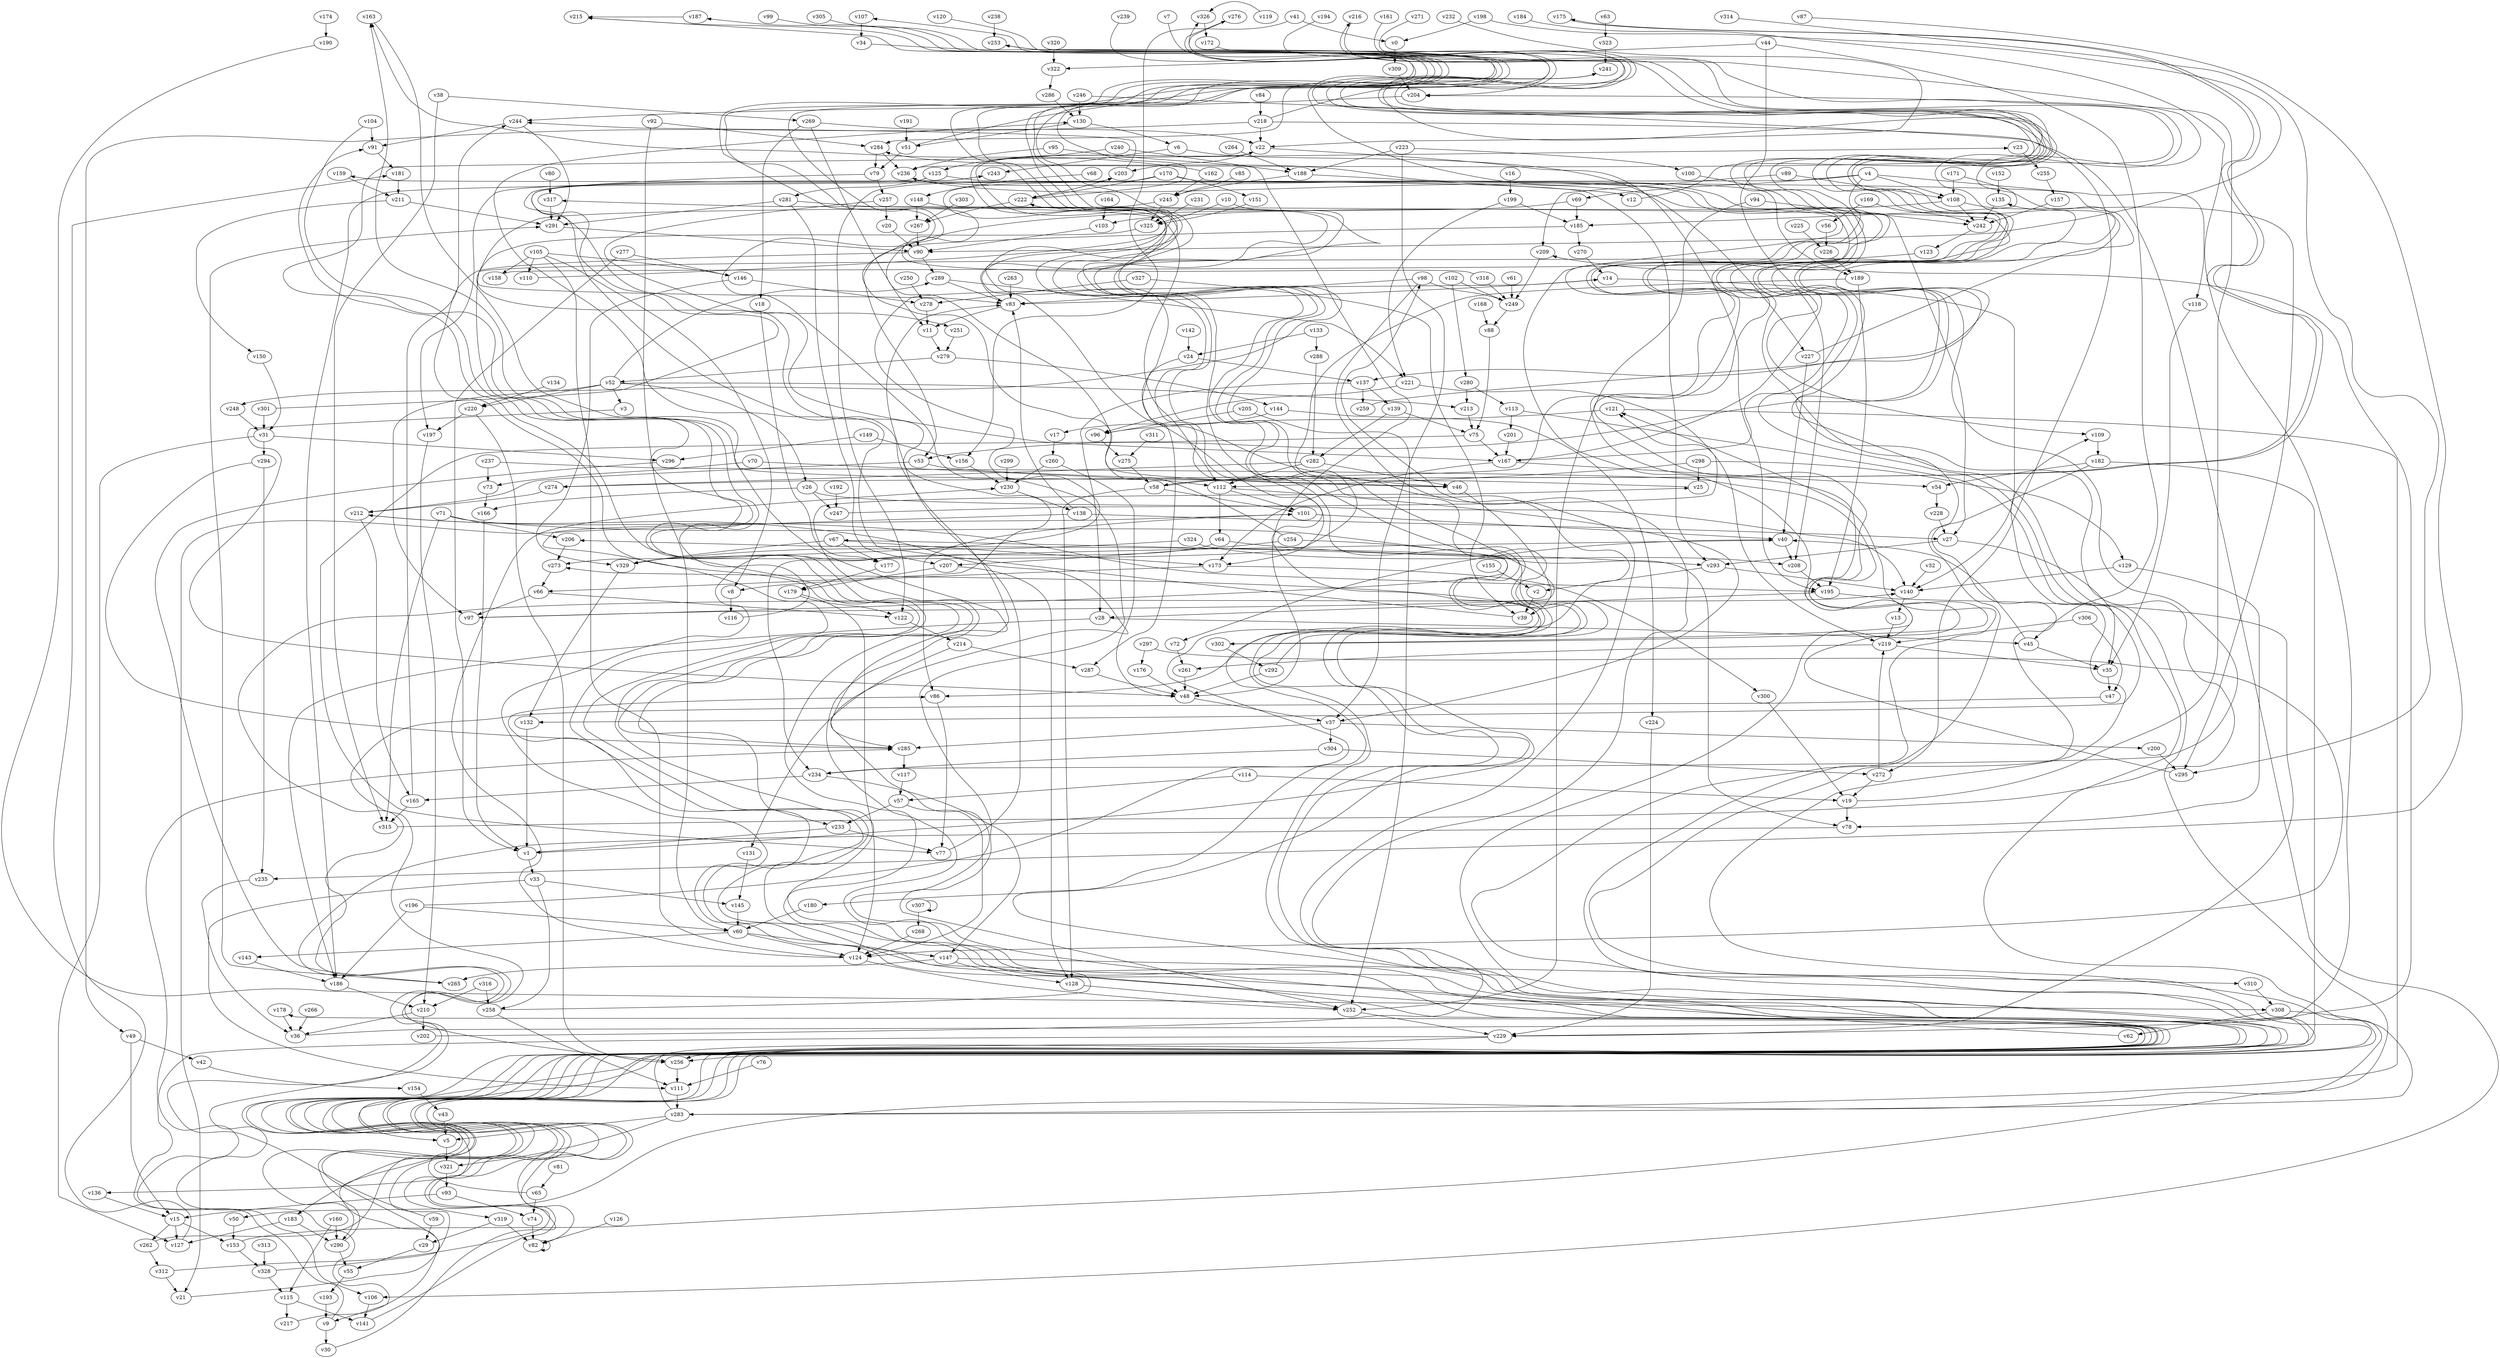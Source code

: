 // Benchmark game 490 - 330 vertices
// time_bound: 134
// targets: v182
digraph G {
    v0 [name="v0", player=0];
    v1 [name="v1", player=1];
    v2 [name="v2", player=0];
    v3 [name="v3", player=1];
    v4 [name="v4", player=0];
    v5 [name="v5", player=1];
    v6 [name="v6", player=1];
    v7 [name="v7", player=0];
    v8 [name="v8", player=1];
    v9 [name="v9", player=0];
    v10 [name="v10", player=0];
    v11 [name="v11", player=0];
    v12 [name="v12", player=0];
    v13 [name="v13", player=0];
    v14 [name="v14", player=1];
    v15 [name="v15", player=1];
    v16 [name="v16", player=0];
    v17 [name="v17", player=1];
    v18 [name="v18", player=1];
    v19 [name="v19", player=1];
    v20 [name="v20", player=0];
    v21 [name="v21", player=1];
    v22 [name="v22", player=0];
    v23 [name="v23", player=0];
    v24 [name="v24", player=1];
    v25 [name="v25", player=1];
    v26 [name="v26", player=1];
    v27 [name="v27", player=0];
    v28 [name="v28", player=1];
    v29 [name="v29", player=1];
    v30 [name="v30", player=0];
    v31 [name="v31", player=1];
    v32 [name="v32", player=1];
    v33 [name="v33", player=1];
    v34 [name="v34", player=0];
    v35 [name="v35", player=0];
    v36 [name="v36", player=0];
    v37 [name="v37", player=0];
    v38 [name="v38", player=1];
    v39 [name="v39", player=1];
    v40 [name="v40", player=1];
    v41 [name="v41", player=0];
    v42 [name="v42", player=0];
    v43 [name="v43", player=0];
    v44 [name="v44", player=0];
    v45 [name="v45", player=0];
    v46 [name="v46", player=1];
    v47 [name="v47", player=1];
    v48 [name="v48", player=0];
    v49 [name="v49", player=1];
    v50 [name="v50", player=1];
    v51 [name="v51", player=1];
    v52 [name="v52", player=0];
    v53 [name="v53", player=1];
    v54 [name="v54", player=1];
    v55 [name="v55", player=0];
    v56 [name="v56", player=0];
    v57 [name="v57", player=0];
    v58 [name="v58", player=0];
    v59 [name="v59", player=1];
    v60 [name="v60", player=0];
    v61 [name="v61", player=0];
    v62 [name="v62", player=1];
    v63 [name="v63", player=0];
    v64 [name="v64", player=1];
    v65 [name="v65", player=0];
    v66 [name="v66", player=1];
    v67 [name="v67", player=0];
    v68 [name="v68", player=1];
    v69 [name="v69", player=1];
    v70 [name="v70", player=1];
    v71 [name="v71", player=0];
    v72 [name="v72", player=0];
    v73 [name="v73", player=1];
    v74 [name="v74", player=0];
    v75 [name="v75", player=0];
    v76 [name="v76", player=0];
    v77 [name="v77", player=1];
    v78 [name="v78", player=0];
    v79 [name="v79", player=0];
    v80 [name="v80", player=1];
    v81 [name="v81", player=0];
    v82 [name="v82", player=0];
    v83 [name="v83", player=1];
    v84 [name="v84", player=1];
    v85 [name="v85", player=1];
    v86 [name="v86", player=0];
    v87 [name="v87", player=0];
    v88 [name="v88", player=0];
    v89 [name="v89", player=1];
    v90 [name="v90", player=1];
    v91 [name="v91", player=1];
    v92 [name="v92", player=0];
    v93 [name="v93", player=1];
    v94 [name="v94", player=0];
    v95 [name="v95", player=1];
    v96 [name="v96", player=1];
    v97 [name="v97", player=1];
    v98 [name="v98", player=1];
    v99 [name="v99", player=0];
    v100 [name="v100", player=1];
    v101 [name="v101", player=0];
    v102 [name="v102", player=0];
    v103 [name="v103", player=0];
    v104 [name="v104", player=0];
    v105 [name="v105", player=0];
    v106 [name="v106", player=0];
    v107 [name="v107", player=1];
    v108 [name="v108", player=0];
    v109 [name="v109", player=1];
    v110 [name="v110", player=1];
    v111 [name="v111", player=0];
    v112 [name="v112", player=0];
    v113 [name="v113", player=0];
    v114 [name="v114", player=1];
    v115 [name="v115", player=1];
    v116 [name="v116", player=1];
    v117 [name="v117", player=0];
    v118 [name="v118", player=1];
    v119 [name="v119", player=0];
    v120 [name="v120", player=1];
    v121 [name="v121", player=1];
    v122 [name="v122", player=1];
    v123 [name="v123", player=1];
    v124 [name="v124", player=0];
    v125 [name="v125", player=0];
    v126 [name="v126", player=0];
    v127 [name="v127", player=0];
    v128 [name="v128", player=0];
    v129 [name="v129", player=0];
    v130 [name="v130", player=0];
    v131 [name="v131", player=1];
    v132 [name="v132", player=0];
    v133 [name="v133", player=1];
    v134 [name="v134", player=0];
    v135 [name="v135", player=0];
    v136 [name="v136", player=0];
    v137 [name="v137", player=1];
    v138 [name="v138", player=0];
    v139 [name="v139", player=0];
    v140 [name="v140", player=1];
    v141 [name="v141", player=1];
    v142 [name="v142", player=1];
    v143 [name="v143", player=1];
    v144 [name="v144", player=0];
    v145 [name="v145", player=0];
    v146 [name="v146", player=0];
    v147 [name="v147", player=1];
    v148 [name="v148", player=1];
    v149 [name="v149", player=1];
    v150 [name="v150", player=1];
    v151 [name="v151", player=0];
    v152 [name="v152", player=0];
    v153 [name="v153", player=0];
    v154 [name="v154", player=0];
    v155 [name="v155", player=0];
    v156 [name="v156", player=0];
    v157 [name="v157", player=1];
    v158 [name="v158", player=1];
    v159 [name="v159", player=0];
    v160 [name="v160", player=1];
    v161 [name="v161", player=1];
    v162 [name="v162", player=0];
    v163 [name="v163", player=1];
    v164 [name="v164", player=1];
    v165 [name="v165", player=1];
    v166 [name="v166", player=1];
    v167 [name="v167", player=1];
    v168 [name="v168", player=1];
    v169 [name="v169", player=1];
    v170 [name="v170", player=1];
    v171 [name="v171", player=1];
    v172 [name="v172", player=0];
    v173 [name="v173", player=0];
    v174 [name="v174", player=1];
    v175 [name="v175", player=0];
    v176 [name="v176", player=1];
    v177 [name="v177", player=1];
    v178 [name="v178", player=1];
    v179 [name="v179", player=0];
    v180 [name="v180", player=1];
    v181 [name="v181", player=1];
    v182 [name="v182", player=1, target=1];
    v183 [name="v183", player=1];
    v184 [name="v184", player=0];
    v185 [name="v185", player=1];
    v186 [name="v186", player=1];
    v187 [name="v187", player=1];
    v188 [name="v188", player=0];
    v189 [name="v189", player=0];
    v190 [name="v190", player=0];
    v191 [name="v191", player=0];
    v192 [name="v192", player=0];
    v193 [name="v193", player=1];
    v194 [name="v194", player=0];
    v195 [name="v195", player=0];
    v196 [name="v196", player=0];
    v197 [name="v197", player=0];
    v198 [name="v198", player=1];
    v199 [name="v199", player=1];
    v200 [name="v200", player=1];
    v201 [name="v201", player=0];
    v202 [name="v202", player=1];
    v203 [name="v203", player=1];
    v204 [name="v204", player=1];
    v205 [name="v205", player=1];
    v206 [name="v206", player=1];
    v207 [name="v207", player=0];
    v208 [name="v208", player=1];
    v209 [name="v209", player=1];
    v210 [name="v210", player=0];
    v211 [name="v211", player=1];
    v212 [name="v212", player=0];
    v213 [name="v213", player=0];
    v214 [name="v214", player=1];
    v215 [name="v215", player=0];
    v216 [name="v216", player=0];
    v217 [name="v217", player=1];
    v218 [name="v218", player=0];
    v219 [name="v219", player=1];
    v220 [name="v220", player=0];
    v221 [name="v221", player=1];
    v222 [name="v222", player=0];
    v223 [name="v223", player=0];
    v224 [name="v224", player=0];
    v225 [name="v225", player=0];
    v226 [name="v226", player=1];
    v227 [name="v227", player=1];
    v228 [name="v228", player=0];
    v229 [name="v229", player=0];
    v230 [name="v230", player=0];
    v231 [name="v231", player=0];
    v232 [name="v232", player=0];
    v233 [name="v233", player=0];
    v234 [name="v234", player=0];
    v235 [name="v235", player=0];
    v236 [name="v236", player=1];
    v237 [name="v237", player=1];
    v238 [name="v238", player=1];
    v239 [name="v239", player=1];
    v240 [name="v240", player=1];
    v241 [name="v241", player=0];
    v242 [name="v242", player=1];
    v243 [name="v243", player=0];
    v244 [name="v244", player=1];
    v245 [name="v245", player=0];
    v246 [name="v246", player=0];
    v247 [name="v247", player=0];
    v248 [name="v248", player=1];
    v249 [name="v249", player=1];
    v250 [name="v250", player=0];
    v251 [name="v251", player=1];
    v252 [name="v252", player=0];
    v253 [name="v253", player=0];
    v254 [name="v254", player=0];
    v255 [name="v255", player=1];
    v256 [name="v256", player=0];
    v257 [name="v257", player=0];
    v258 [name="v258", player=1];
    v259 [name="v259", player=1];
    v260 [name="v260", player=0];
    v261 [name="v261", player=0];
    v262 [name="v262", player=1];
    v263 [name="v263", player=0];
    v264 [name="v264", player=0];
    v265 [name="v265", player=0];
    v266 [name="v266", player=1];
    v267 [name="v267", player=0];
    v268 [name="v268", player=1];
    v269 [name="v269", player=0];
    v270 [name="v270", player=0];
    v271 [name="v271", player=1];
    v272 [name="v272", player=1];
    v273 [name="v273", player=0];
    v274 [name="v274", player=1];
    v275 [name="v275", player=1];
    v276 [name="v276", player=0];
    v277 [name="v277", player=0];
    v278 [name="v278", player=1];
    v279 [name="v279", player=0];
    v280 [name="v280", player=0];
    v281 [name="v281", player=0];
    v282 [name="v282", player=1];
    v283 [name="v283", player=0];
    v284 [name="v284", player=0];
    v285 [name="v285", player=1];
    v286 [name="v286", player=1];
    v287 [name="v287", player=0];
    v288 [name="v288", player=0];
    v289 [name="v289", player=1];
    v290 [name="v290", player=1];
    v291 [name="v291", player=0];
    v292 [name="v292", player=0];
    v293 [name="v293", player=1];
    v294 [name="v294", player=1];
    v295 [name="v295", player=0];
    v296 [name="v296", player=1];
    v297 [name="v297", player=1];
    v298 [name="v298", player=0];
    v299 [name="v299", player=0];
    v300 [name="v300", player=0];
    v301 [name="v301", player=0];
    v302 [name="v302", player=1];
    v303 [name="v303", player=1];
    v304 [name="v304", player=1];
    v305 [name="v305", player=1];
    v306 [name="v306", player=0];
    v307 [name="v307", player=0];
    v308 [name="v308", player=1];
    v309 [name="v309", player=1];
    v310 [name="v310", player=1];
    v311 [name="v311", player=1];
    v312 [name="v312", player=1];
    v313 [name="v313", player=1];
    v314 [name="v314", player=1];
    v315 [name="v315", player=1];
    v316 [name="v316", player=0];
    v317 [name="v317", player=1];
    v318 [name="v318", player=0];
    v319 [name="v319", player=1];
    v320 [name="v320", player=0];
    v321 [name="v321", player=0];
    v322 [name="v322", player=0];
    v323 [name="v323", player=1];
    v324 [name="v324", player=0];
    v325 [name="v325", player=0];
    v326 [name="v326", player=1];
    v327 [name="v327", player=1];
    v328 [name="v328", player=0];
    v329 [name="v329", player=0];

    v0 -> v309;
    v1 -> v33;
    v2 -> v39;
    v3 -> v48 [constraint="t < 5"];
    v4 -> v186;
    v5 -> v321;
    v6 -> v243;
    v7 -> v302 [constraint="t < 6"];
    v8 -> v116;
    v9 -> v285 [constraint="t < 8"];
    v10 -> v273 [constraint="t mod 3 == 0"];
    v11 -> v279;
    v12 -> v241 [constraint="t >= 2"];
    v13 -> v219;
    v14 -> v140;
    v15 -> v262;
    v16 -> v199;
    v17 -> v260;
    v18 -> v177;
    v19 -> v204;
    v20 -> v90;
    v21 -> v178 [constraint="t >= 4"];
    v22 -> v203;
    v23 -> v255;
    v24 -> v137;
    v25 -> v23 [constraint="t >= 1"];
    v26 -> v140;
    v27 -> v35;
    v28 -> v186;
    v29 -> v55;
    v30 -> v236 [constraint="t < 15"];
    v31 -> v127;
    v32 -> v140;
    v33 -> v111;
    v34 -> v319 [constraint="t < 11"];
    v35 -> v47;
    v36 -> v209 [constraint="t mod 2 == 0"];
    v37 -> v200;
    v38 -> v315;
    v39 -> v130 [constraint="t mod 2 == 0"];
    v40 -> v208;
    v41 -> v156;
    v42 -> v154;
    v43 -> v5;
    v44 -> v208;
    v45 -> v40;
    v46 -> v22 [constraint="t >= 2"];
    v47 -> v9 [constraint="t mod 5 == 4"];
    v48 -> v37;
    v49 -> v15;
    v50 -> v153;
    v51 -> v253 [constraint="t mod 3 == 1"];
    v52 -> v3;
    v53 -> v46;
    v54 -> v228;
    v55 -> v193;
    v56 -> v226;
    v57 -> v124;
    v58 -> v175 [constraint="t >= 5"];
    v59 -> v140 [constraint="t < 9"];
    v60 -> v147;
    v61 -> v249;
    v62 -> v212 [constraint="t >= 2"];
    v63 -> v323;
    v64 -> v293;
    v65 -> v86 [constraint="t >= 2"];
    v66 -> v122;
    v67 -> v177;
    v68 -> v148;
    v69 -> v185;
    v70 -> v73;
    v71 -> v180 [constraint="t mod 4 == 0"];
    v72 -> v261;
    v73 -> v166;
    v74 -> v82;
    v75 -> v77 [constraint="t mod 5 == 3"];
    v76 -> v111;
    v77 -> v83;
    v78 -> v256 [constraint="t mod 3 == 2"];
    v79 -> v66 [constraint="t >= 1"];
    v80 -> v317;
    v81 -> v65;
    v82 -> v82;
    v83 -> v222 [constraint="t >= 1"];
    v84 -> v218;
    v85 -> v245;
    v86 -> v77;
    v87 -> v235 [constraint="t >= 5"];
    v88 -> v75;
    v89 -> v108;
    v90 -> v290 [constraint="t mod 2 == 0"];
    v91 -> v181;
    v92 -> v284;
    v93 -> v15;
    v94 -> v252;
    v95 -> v236;
    v96 -> v275;
    v97 -> v206 [constraint="t mod 5 == 1"];
    v98 -> v5 [constraint="t >= 1"];
    v99 -> v173 [constraint="t < 10"];
    v100 -> v136 [constraint="t mod 3 == 1"];
    v101 -> v40;
    v102 -> v249;
    v103 -> v90;
    v104 -> v233 [constraint="t mod 5 == 0"];
    v105 -> v124;
    v106 -> v141;
    v107 -> v34;
    v108 -> v242;
    v109 -> v182;
    v110 -> v22 [constraint="t >= 4"];
    v111 -> v283;
    v112 -> v37 [constraint="t mod 5 == 4"];
    v113 -> v132 [constraint="t >= 1"];
    v114 -> v57;
    v115 -> v141;
    v116 -> v163 [constraint="t < 13"];
    v117 -> v57;
    v118 -> v35;
    v119 -> v326 [constraint="t < 14"];
    v120 -> v97 [constraint="t < 6"];
    v121 -> v96;
    v122 -> v214;
    v123 -> v285 [constraint="t mod 5 == 3"];
    v124 -> v230 [constraint="t < 14"];
    v125 -> v197;
    v126 -> v82;
    v127 -> v181 [constraint="t mod 4 == 0"];
    v128 -> v252;
    v129 -> v78;
    v130 -> v51;
    v131 -> v145;
    v132 -> v1;
    v133 -> v288;
    v134 -> v220;
    v135 -> v242;
    v136 -> v15;
    v137 -> v139;
    v138 -> v83;
    v139 -> v282;
    v140 -> v13;
    v141 -> v109 [constraint="t < 12"];
    v142 -> v24;
    v143 -> v186;
    v144 -> v224;
    v145 -> v60;
    v146 -> v329;
    v147 -> v265;
    v148 -> v248 [constraint="t < 9"];
    v149 -> v156;
    v150 -> v31;
    v151 -> v325;
    v152 -> v135;
    v153 -> v216 [constraint="t < 13"];
    v154 -> v43;
    v155 -> v2;
    v156 -> v230;
    v157 -> v242;
    v158 -> v241 [constraint="t mod 3 == 2"];
    v159 -> v211;
    v160 -> v290;
    v161 -> v234 [constraint="t < 15"];
    v162 -> v163 [constraint="t mod 2 == 1"];
    v163 -> v285 [constraint="t < 15"];
    v164 -> v103;
    v165 -> v244;
    v166 -> v1;
    v167 -> v276 [constraint="t < 15"];
    v168 -> v88;
    v169 -> v56;
    v170 -> v189;
    v171 -> v185 [constraint="t mod 2 == 0"];
    v172 -> v167 [constraint="t >= 2"];
    v173 -> v8;
    v174 -> v190;
    v175 -> v58 [constraint="t < 7"];
    v176 -> v48;
    v177 -> v179;
    v178 -> v36;
    v179 -> v122;
    v180 -> v60;
    v181 -> v211;
    v182 -> v82 [constraint="t mod 4 == 0"];
    v183 -> v127;
    v184 -> v229 [constraint="t mod 4 == 3"];
    v185 -> v252 [constraint="t < 11"];
    v186 -> v210;
    v187 -> v215 [constraint="t mod 4 == 2"];
    v188 -> v12;
    v189 -> v1 [constraint="t mod 5 == 3"];
    v190 -> v308 [constraint="t mod 2 == 0"];
    v191 -> v51;
    v192 -> v247;
    v193 -> v9;
    v194 -> v50 [constraint="t < 5"];
    v195 -> v229;
    v196 -> v203 [constraint="t < 14"];
    v197 -> v210;
    v198 -> v90 [constraint="t mod 4 == 0"];
    v199 -> v185;
    v200 -> v295;
    v201 -> v167;
    v202 -> v98 [constraint="t mod 5 == 4"];
    v203 -> v244 [constraint="t mod 2 == 0"];
    v204 -> v244;
    v205 -> v96;
    v206 -> v273;
    v207 -> v128;
    v208 -> v195;
    v209 -> v249;
    v210 -> v202;
    v211 -> v150;
    v212 -> v195 [constraint="t mod 3 == 1"];
    v213 -> v75;
    v214 -> v287;
    v215 -> v46 [constraint="t < 12"];
    v216 -> v53 [constraint="t >= 2"];
    v217 -> v40 [constraint="t < 5"];
    v218 -> v326 [constraint="t mod 3 == 2"];
    v219 -> v35;
    v220 -> v256;
    v221 -> v219;
    v222 -> v253 [constraint="t mod 4 == 3"];
    v223 -> v188;
    v224 -> v229;
    v225 -> v226;
    v226 -> v189;
    v227 -> v159 [constraint="t >= 1"];
    v228 -> v27;
    v229 -> v106 [constraint="t < 15"];
    v230 -> v138;
    v231 -> v325;
    v232 -> v22 [constraint="t mod 3 == 2"];
    v233 -> v1;
    v234 -> v147;
    v235 -> v36;
    v236 -> v274 [constraint="t mod 3 == 2"];
    v237 -> v302 [constraint="t >= 3"];
    v238 -> v253;
    v239 -> v284 [constraint="t mod 4 == 0"];
    v240 -> v125;
    v241 -> v109 [constraint="t mod 2 == 1"];
    v242 -> v123;
    v243 -> v183 [constraint="t mod 3 == 1"];
    v244 -> v291;
    v245 -> v83 [constraint="t mod 4 == 1"];
    v246 -> v106 [constraint="t mod 4 == 3"];
    v247 -> v121 [constraint="t mod 5 == 1"];
    v248 -> v31;
    v249 -> v88;
    v250 -> v278;
    v251 -> v279;
    v252 -> v229;
    v253 -> v204 [constraint="t mod 4 == 3"];
    v254 -> v187 [constraint="t < 6"];
    v255 -> v157;
    v256 -> v111;
    v257 -> v167 [constraint="t >= 3"];
    v258 -> v101 [constraint="t >= 3"];
    v259 -> v135 [constraint="t < 14"];
    v260 -> v230;
    v261 -> v48;
    v262 -> v25 [constraint="t < 11"];
    v263 -> v83;
    v264 -> v188;
    v265 -> v291;
    v266 -> v36;
    v267 -> v90;
    v268 -> v124;
    v269 -> v18;
    v270 -> v14;
    v271 -> v137 [constraint="t >= 1"];
    v272 -> v219;
    v273 -> v66;
    v274 -> v212;
    v275 -> v58;
    v276 -> v236 [constraint="t mod 3 == 2"];
    v277 -> v146;
    v278 -> v11;
    v279 -> v52;
    v280 -> v113;
    v281 -> v291;
    v282 -> v112;
    v283 -> v107 [constraint="t >= 5"];
    v284 -> v236;
    v285 -> v117;
    v286 -> v130;
    v287 -> v48;
    v288 -> v282;
    v289 -> v83;
    v290 -> v91 [constraint="t < 5"];
    v291 -> v90;
    v292 -> v273 [constraint="t mod 5 == 2"];
    v293 -> v2;
    v294 -> v285 [constraint="t mod 4 == 3"];
    v295 -> v284 [constraint="t >= 2"];
    v296 -> v265 [constraint="t mod 3 == 0"];
    v297 -> v124 [constraint="t < 13"];
    v298 -> v25;
    v299 -> v230;
    v300 -> v19;
    v301 -> v243 [constraint="t mod 5 == 4"];
    v302 -> v292;
    v303 -> v267;
    v304 -> v272;
    v305 -> v86 [constraint="t mod 3 == 0"];
    v306 -> v219;
    v307 -> v307 [constraint="t mod 4 == 0"];
    v308 -> v62;
    v309 -> v204;
    v310 -> v308;
    v311 -> v275;
    v312 -> v121 [constraint="t mod 2 == 1"];
    v313 -> v328;
    v314 -> v295 [constraint="t >= 2"];
    v315 -> v317 [constraint="t >= 3"];
    v316 -> v258;
    v317 -> v291;
    v318 -> v215 [constraint="t >= 4"];
    v319 -> v29;
    v320 -> v322;
    v321 -> v93;
    v322 -> v286;
    v323 -> v241;
    v324 -> v329;
    v325 -> v251 [constraint="t >= 4"];
    v326 -> v172;
    v327 -> v278;
    v328 -> v67 [constraint="t < 11"];
    v329 -> v14 [constraint="t >= 5"];
    v173 -> v300;
    v137 -> v28;
    v10 -> v325;
    v146 -> v278;
    v113 -> v201;
    v324 -> v208;
    v147 -> v128;
    v67 -> v329;
    v316 -> v210;
    v198 -> v0;
    v108 -> v295;
    v294 -> v235;
    v269 -> v11;
    v219 -> v261;
    v169 -> v242;
    v93 -> v74;
    v104 -> v91;
    v40 -> v72;
    v125 -> v293;
    v52 -> v213;
    v129 -> v140;
    v124 -> v252;
    v98 -> v249;
    v165 -> v315;
    v138 -> v21;
    v222 -> v267;
    v114 -> v19;
    v307 -> v268;
    v15 -> v127;
    v26 -> v166;
    v223 -> v37;
    v4 -> v69;
    v45 -> v35;
    v153 -> v328;
    v148 -> v267;
    v262 -> v312;
    v79 -> v257;
    v257 -> v20;
    v162 -> v245;
    v218 -> v22;
    v237 -> v73;
    v269 -> v22;
    v139 -> v75;
    v312 -> v21;
    v58 -> v128;
    v108 -> v103;
    v52 -> v289;
    v130 -> v6;
    v298 -> v112;
    v220 -> v197;
    v301 -> v31;
    v75 -> v167;
    v289 -> v221;
    v4 -> v27;
    v90 -> v289;
    v4 -> v108;
    v22 -> v195;
    v160 -> v115;
    v211 -> v291;
    v121 -> v283;
    v218 -> v272;
    v260 -> v48;
    v284 -> v79;
    v207 -> v179;
    v69 -> v53;
    v188 -> v245;
    v244 -> v91;
    v94 -> v242;
    v279 -> v144;
    v292 -> v48;
    v283 -> v321;
    v112 -> v64;
    v71 -> v315;
    v52 -> v97;
    v37 -> v304;
    v19 -> v78;
    v44 -> v45;
    v245 -> v325;
    v246 -> v130;
    v272 -> v19;
    v92 -> v60;
    v33 -> v258;
    v31 -> v296;
    v254 -> v207;
    v329 -> v132;
    v233 -> v77;
    v179 -> v124;
    v38 -> v269;
    v101 -> v86;
    v137 -> v259;
    v28 -> v45;
    v98 -> v83;
    v282 -> v46;
    v33 -> v145;
    v125 -> v281;
    v281 -> v112;
    v52 -> v26;
    v210 -> v36;
    v105 -> v8;
    v319 -> v82;
    v4 -> v118;
    v64 -> v234;
    v283 -> v5;
    v205 -> v252;
    v59 -> v29;
    v223 -> v100;
    v290 -> v55;
    v66 -> v97;
    v203 -> v222;
    v133 -> v24;
    v51 -> v79;
    v170 -> v151;
    v196 -> v60;
    v277 -> v1;
    v144 -> v17;
    v138 -> v27;
    v58 -> v101;
    v196 -> v186;
    v227 -> v40;
    v195 -> v28;
    v71 -> v206;
    v105 -> v146;
    v297 -> v176;
    v306 -> v47;
    v9 -> v30;
    v6 -> v227;
    v57 -> v233;
    v229 -> v256;
    v183 -> v290;
    v24 -> v287;
    v199 -> v221;
    v258 -> v111;
    v95 -> v188;
    v52 -> v220;
    v189 -> v195;
    v170 -> v222;
    v83 -> v11;
    v27 -> v293;
    v240 -> v48;
    v53 -> v212;
    v308 -> v283;
    v105 -> v110;
    v212 -> v165;
    v328 -> v115;
    v170 -> v122;
    v254 -> v78;
    v147 -> v310;
    v115 -> v217;
    v282 -> v274;
    v65 -> v74;
    v182 -> v256;
    v41 -> v0;
    v44 -> v322;
    v185 -> v270;
    v105 -> v158;
    v221 -> v96;
    v15 -> v153;
    v182 -> v54;
    v102 -> v280;
    v46 -> v39;
    v70 -> v112;
    v293 -> v140;
    v60 -> v143;
    v318 -> v249;
    v304 -> v234;
    v31 -> v294;
    v281 -> v207;
    v112 -> v101;
    v37 -> v285;
    v149 -> v296;
    v327 -> v39;
    v234 -> v165;
    v49 -> v42;
    v218 -> v49;
    v167 -> v173;
    v171 -> v108;
    v280 -> v213;
    v26 -> v247;
    v14 -> v83;
    v298 -> v129;
    v167 -> v54;
    v60 -> v124;
    v67 -> v173;
    v214 -> v131;
    v89 -> v209;
}
